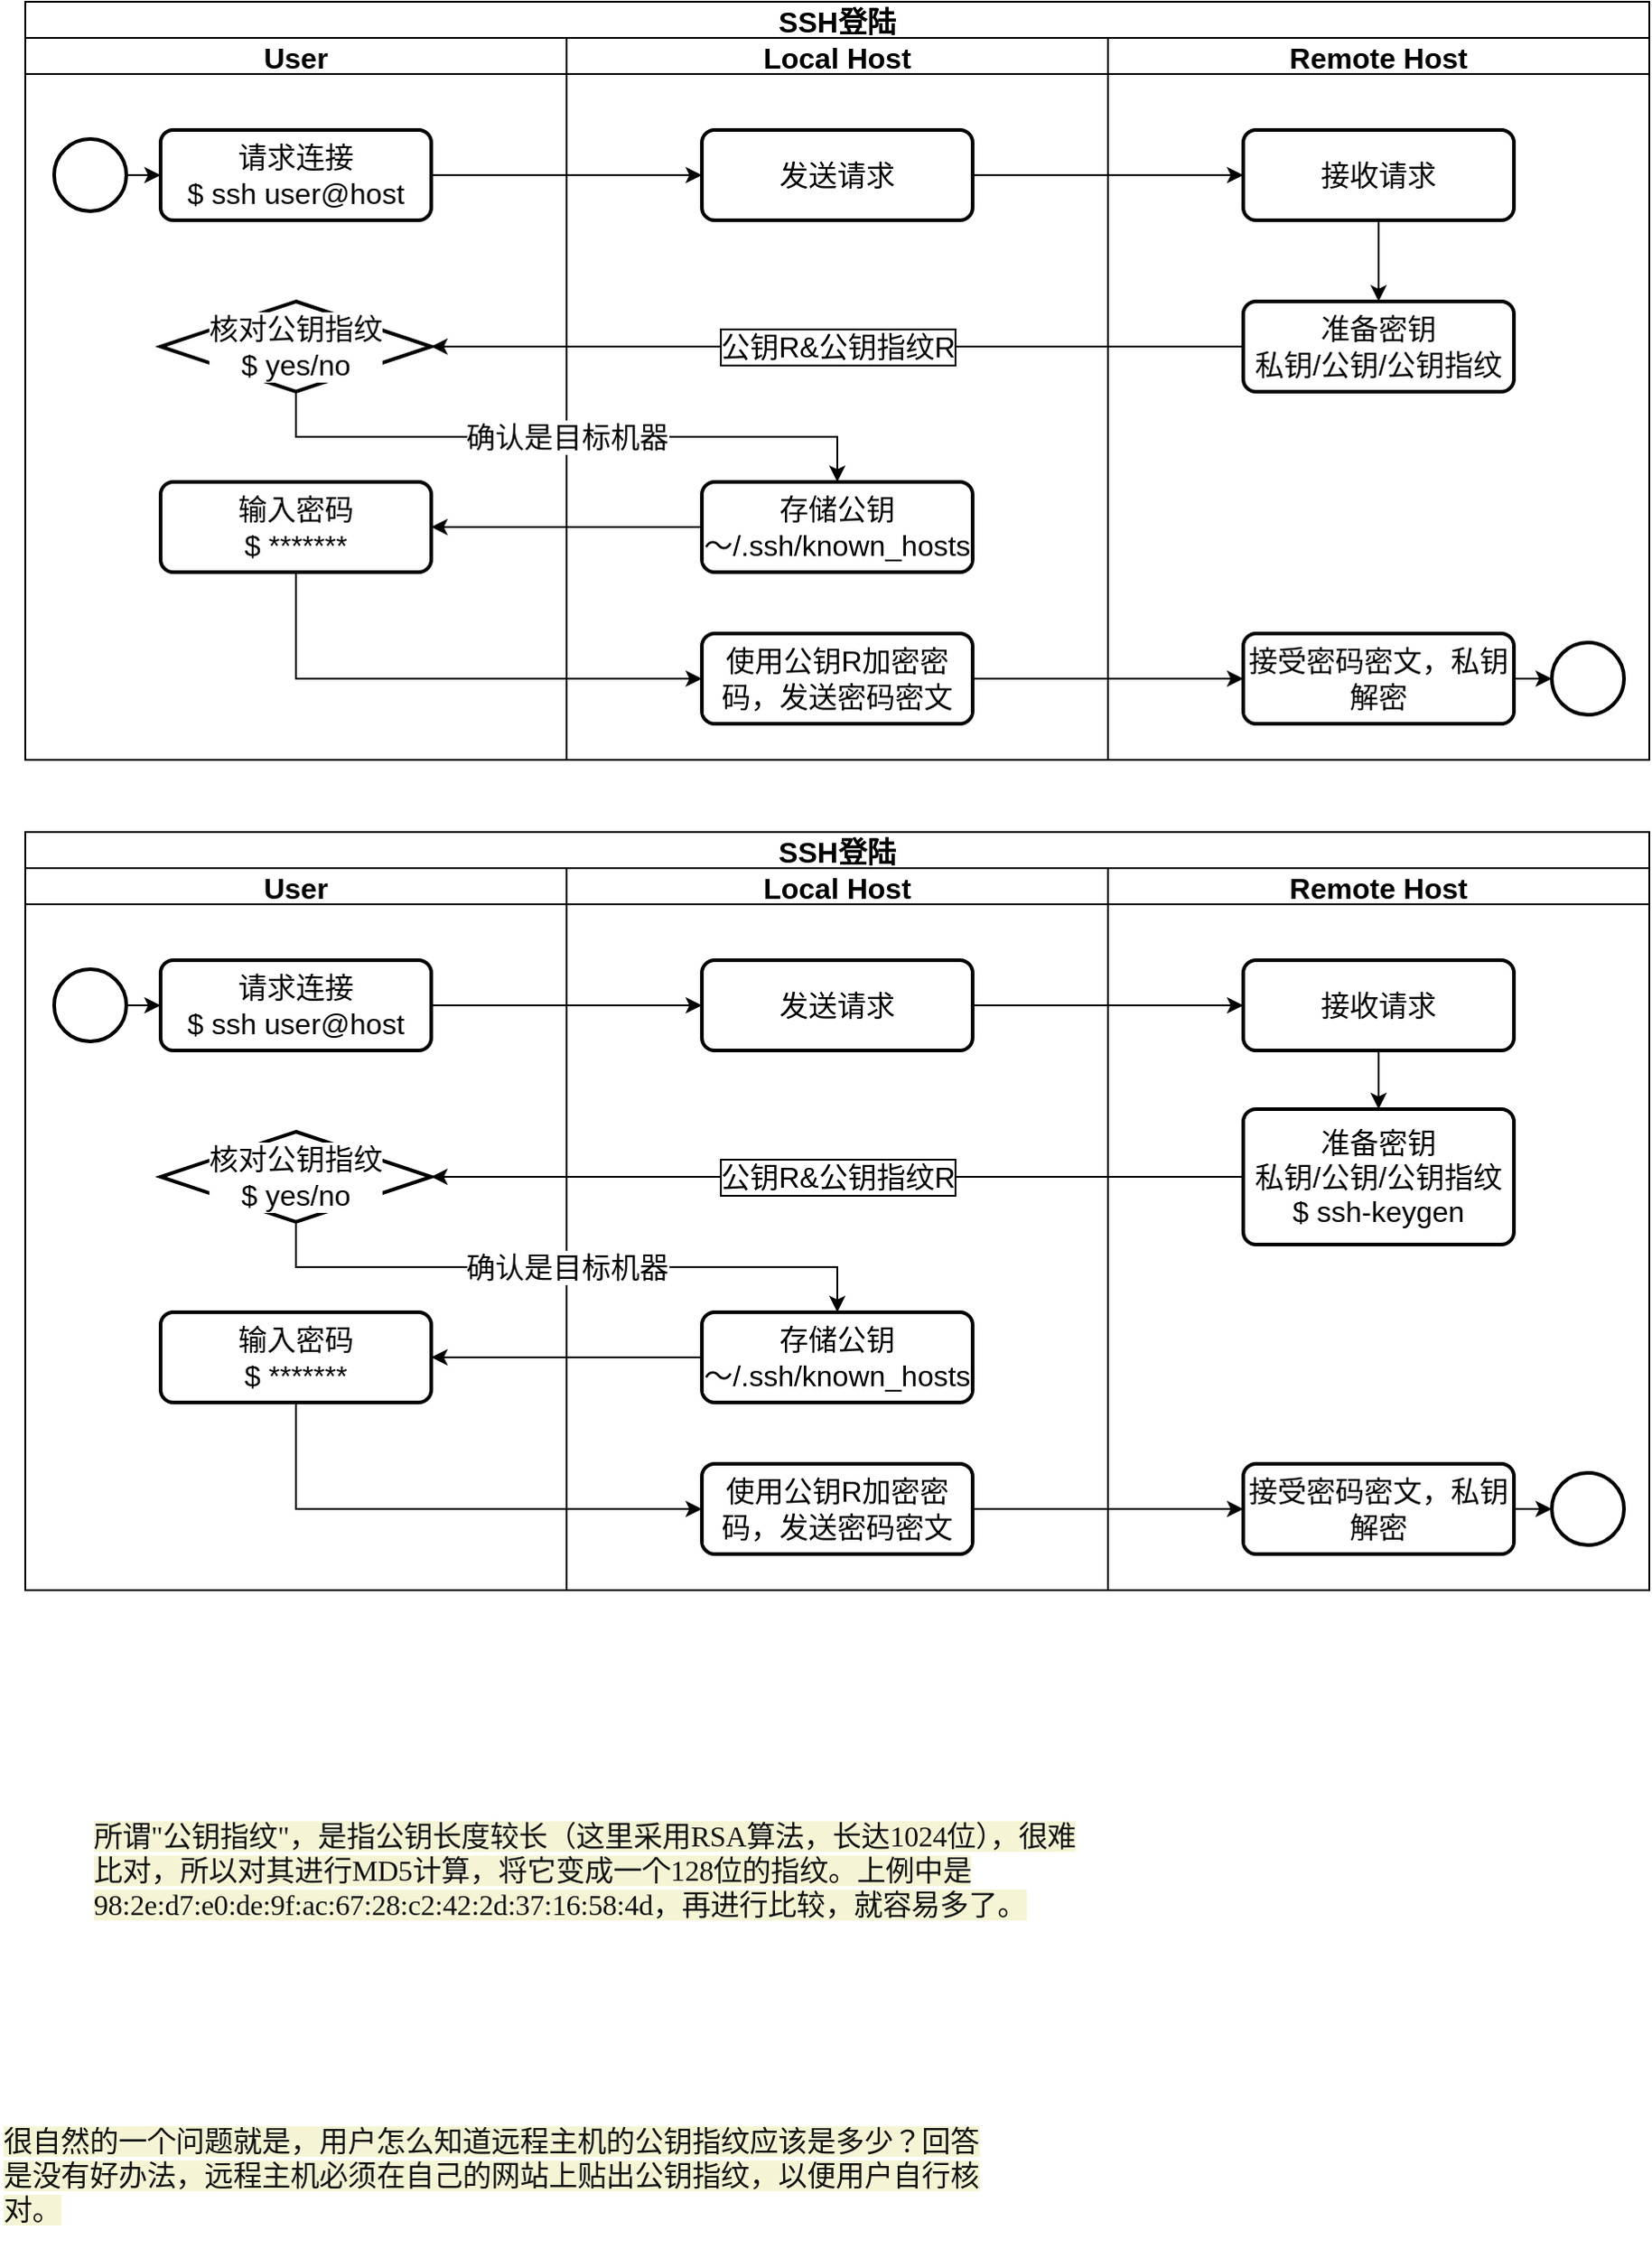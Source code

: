<mxfile version="15.4.3" type="github" pages="2">
  <diagram id="sL40cnhCUHc7l1gd73XX" name="Page-1">
    <mxGraphModel dx="1113" dy="722" grid="1" gridSize="10" guides="1" tooltips="1" connect="1" arrows="1" fold="1" page="1" pageScale="1" pageWidth="827" pageHeight="1169" math="0" shadow="0">
      <root>
        <mxCell id="0" />
        <mxCell id="1" parent="0" />
        <mxCell id="lCMnp1Lx_AAPGToCga8m-21" value="SSH登陆" style="swimlane;childLayout=stackLayout;resizeParent=1;resizeParentMax=0;startSize=20;fontSize=16;" vertex="1" parent="1">
          <mxGeometry x="174" width="900" height="420" as="geometry">
            <mxRectangle x="174" width="100" height="20" as="alternateBounds" />
          </mxGeometry>
        </mxCell>
        <mxCell id="lCMnp1Lx_AAPGToCga8m-67" value="User" style="swimlane;startSize=20;fontSize=16;" vertex="1" parent="lCMnp1Lx_AAPGToCga8m-21">
          <mxGeometry y="20" width="300" height="400" as="geometry">
            <mxRectangle y="20" width="30" height="650" as="alternateBounds" />
          </mxGeometry>
        </mxCell>
        <mxCell id="lCMnp1Lx_AAPGToCga8m-68" value="请求连接&lt;br&gt;$ ssh user@host" style="rounded=1;whiteSpace=wrap;html=1;absoluteArcSize=1;arcSize=14;strokeWidth=2;fontSize=16;labelBackgroundColor=default;" vertex="1" parent="lCMnp1Lx_AAPGToCga8m-67">
          <mxGeometry x="75" y="51" width="150" height="50" as="geometry" />
        </mxCell>
        <mxCell id="lCMnp1Lx_AAPGToCga8m-69" style="edgeStyle=orthogonalEdgeStyle;rounded=0;orthogonalLoop=1;jettySize=auto;html=1;fontSize=16;" edge="1" parent="lCMnp1Lx_AAPGToCga8m-67" source="lCMnp1Lx_AAPGToCga8m-70" target="lCMnp1Lx_AAPGToCga8m-68">
          <mxGeometry relative="1" as="geometry" />
        </mxCell>
        <mxCell id="lCMnp1Lx_AAPGToCga8m-70" value="" style="strokeWidth=2;html=1;shape=mxgraph.flowchart.start_2;whiteSpace=wrap;fontSize=16;labelBackgroundColor=default;" vertex="1" parent="lCMnp1Lx_AAPGToCga8m-67">
          <mxGeometry x="16" y="56" width="40" height="40" as="geometry" />
        </mxCell>
        <mxCell id="lCMnp1Lx_AAPGToCga8m-72" value="核对公钥指纹&lt;br&gt;$ yes/no" style="strokeWidth=2;html=1;shape=mxgraph.flowchart.decision;whiteSpace=wrap;fontSize=16;labelBackgroundColor=default;" vertex="1" parent="lCMnp1Lx_AAPGToCga8m-67">
          <mxGeometry x="75" y="146" width="150" height="50" as="geometry" />
        </mxCell>
        <mxCell id="lCMnp1Lx_AAPGToCga8m-74" value="输入密码&lt;br&gt;$ *******" style="rounded=1;whiteSpace=wrap;html=1;absoluteArcSize=1;arcSize=14;strokeWidth=2;fontSize=16;labelBackgroundColor=default;" vertex="1" parent="lCMnp1Lx_AAPGToCga8m-67">
          <mxGeometry x="75" y="246" width="150" height="50" as="geometry" />
        </mxCell>
        <mxCell id="lCMnp1Lx_AAPGToCga8m-22" value="Local Host" style="swimlane;startSize=20;fontSize=16;" vertex="1" parent="lCMnp1Lx_AAPGToCga8m-21">
          <mxGeometry x="300" y="20" width="300" height="400" as="geometry">
            <mxRectangle y="20" width="30" height="650" as="alternateBounds" />
          </mxGeometry>
        </mxCell>
        <mxCell id="lCMnp1Lx_AAPGToCga8m-30" value="发送请求" style="rounded=1;whiteSpace=wrap;html=1;absoluteArcSize=1;arcSize=14;strokeWidth=2;fontSize=16;labelBackgroundColor=default;" vertex="1" parent="lCMnp1Lx_AAPGToCga8m-22">
          <mxGeometry x="75" y="51" width="150" height="50" as="geometry" />
        </mxCell>
        <mxCell id="lCMnp1Lx_AAPGToCga8m-41" value="存储公钥&lt;br&gt;～/.ssh/known_hosts" style="rounded=1;whiteSpace=wrap;html=1;absoluteArcSize=1;arcSize=14;strokeWidth=2;fontSize=16;labelBackgroundColor=default;" vertex="1" parent="lCMnp1Lx_AAPGToCga8m-22">
          <mxGeometry x="75" y="246" width="150" height="50" as="geometry" />
        </mxCell>
        <mxCell id="lCMnp1Lx_AAPGToCga8m-43" value="使用公钥R加密密码，发送密码密文" style="rounded=1;whiteSpace=wrap;html=1;absoluteArcSize=1;arcSize=14;strokeWidth=2;fontSize=16;labelBackgroundColor=default;" vertex="1" parent="lCMnp1Lx_AAPGToCga8m-22">
          <mxGeometry x="75" y="330" width="150" height="50" as="geometry" />
        </mxCell>
        <mxCell id="lCMnp1Lx_AAPGToCga8m-23" value="Remote Host" style="swimlane;startSize=20;fontSize=16;" vertex="1" parent="lCMnp1Lx_AAPGToCga8m-21">
          <mxGeometry x="600" y="20" width="300" height="400" as="geometry" />
        </mxCell>
        <mxCell id="lCMnp1Lx_AAPGToCga8m-36" style="edgeStyle=orthogonalEdgeStyle;rounded=0;orthogonalLoop=1;jettySize=auto;html=1;fontSize=16;" edge="1" parent="lCMnp1Lx_AAPGToCga8m-23" source="lCMnp1Lx_AAPGToCga8m-33" target="lCMnp1Lx_AAPGToCga8m-35">
          <mxGeometry relative="1" as="geometry" />
        </mxCell>
        <mxCell id="lCMnp1Lx_AAPGToCga8m-33" value="接收请求" style="rounded=1;whiteSpace=wrap;html=1;absoluteArcSize=1;arcSize=14;strokeWidth=2;fontSize=16;labelBackgroundColor=default;" vertex="1" parent="lCMnp1Lx_AAPGToCga8m-23">
          <mxGeometry x="75" y="51" width="150" height="50" as="geometry" />
        </mxCell>
        <mxCell id="lCMnp1Lx_AAPGToCga8m-35" value="准备密钥&lt;br&gt;私钥/公钥/公钥指纹" style="rounded=1;whiteSpace=wrap;html=1;absoluteArcSize=1;arcSize=14;strokeWidth=2;fontSize=16;labelBackgroundColor=default;" vertex="1" parent="lCMnp1Lx_AAPGToCga8m-23">
          <mxGeometry x="75" y="146" width="150" height="50" as="geometry" />
        </mxCell>
        <mxCell id="lCMnp1Lx_AAPGToCga8m-91" style="edgeStyle=orthogonalEdgeStyle;rounded=0;orthogonalLoop=1;jettySize=auto;html=1;exitX=1;exitY=0.5;exitDx=0;exitDy=0;labelBackgroundColor=default;labelBorderColor=#000000;fontSize=16;fontColor=#007FFF;" edge="1" parent="lCMnp1Lx_AAPGToCga8m-23" source="lCMnp1Lx_AAPGToCga8m-81" target="lCMnp1Lx_AAPGToCga8m-90">
          <mxGeometry relative="1" as="geometry" />
        </mxCell>
        <mxCell id="lCMnp1Lx_AAPGToCga8m-81" value="接受密码密文，私钥解密" style="rounded=1;whiteSpace=wrap;html=1;absoluteArcSize=1;arcSize=14;strokeWidth=2;fontSize=16;labelBackgroundColor=default;" vertex="1" parent="lCMnp1Lx_AAPGToCga8m-23">
          <mxGeometry x="75" y="330" width="150" height="50" as="geometry" />
        </mxCell>
        <mxCell id="lCMnp1Lx_AAPGToCga8m-90" value="" style="strokeWidth=2;html=1;shape=mxgraph.flowchart.start_2;whiteSpace=wrap;fontSize=16;labelBackgroundColor=default;" vertex="1" parent="lCMnp1Lx_AAPGToCga8m-23">
          <mxGeometry x="246" y="335" width="40" height="40" as="geometry" />
        </mxCell>
        <mxCell id="lCMnp1Lx_AAPGToCga8m-34" style="edgeStyle=orthogonalEdgeStyle;rounded=0;orthogonalLoop=1;jettySize=auto;html=1;fontSize=16;" edge="1" parent="lCMnp1Lx_AAPGToCga8m-21" source="lCMnp1Lx_AAPGToCga8m-30" target="lCMnp1Lx_AAPGToCga8m-33">
          <mxGeometry relative="1" as="geometry" />
        </mxCell>
        <mxCell id="lCMnp1Lx_AAPGToCga8m-38" value="公钥R&amp;amp;公钥指纹R" style="edgeStyle=orthogonalEdgeStyle;rounded=0;orthogonalLoop=1;jettySize=auto;html=1;fontSize=16;labelBackgroundColor=default;labelBorderColor=#000000;" edge="1" parent="lCMnp1Lx_AAPGToCga8m-21" source="lCMnp1Lx_AAPGToCga8m-35" target="lCMnp1Lx_AAPGToCga8m-72">
          <mxGeometry relative="1" as="geometry">
            <mxPoint x="525" y="186.059" as="targetPoint" />
          </mxGeometry>
        </mxCell>
        <mxCell id="lCMnp1Lx_AAPGToCga8m-75" style="edgeStyle=orthogonalEdgeStyle;rounded=0;orthogonalLoop=1;jettySize=auto;html=1;labelBackgroundColor=default;fontSize=16;" edge="1" parent="lCMnp1Lx_AAPGToCga8m-21" source="lCMnp1Lx_AAPGToCga8m-68" target="lCMnp1Lx_AAPGToCga8m-30">
          <mxGeometry relative="1" as="geometry" />
        </mxCell>
        <mxCell id="lCMnp1Lx_AAPGToCga8m-76" value="确认是目标机器" style="edgeStyle=orthogonalEdgeStyle;rounded=0;orthogonalLoop=1;jettySize=auto;html=1;labelBackgroundColor=default;fontSize=16;" edge="1" parent="lCMnp1Lx_AAPGToCga8m-21" source="lCMnp1Lx_AAPGToCga8m-72" target="lCMnp1Lx_AAPGToCga8m-41">
          <mxGeometry relative="1" as="geometry">
            <Array as="points">
              <mxPoint x="150" y="241" />
              <mxPoint x="450" y="241" />
            </Array>
          </mxGeometry>
        </mxCell>
        <mxCell id="lCMnp1Lx_AAPGToCga8m-77" style="edgeStyle=orthogonalEdgeStyle;rounded=0;orthogonalLoop=1;jettySize=auto;html=1;labelBackgroundColor=default;labelBorderColor=#000000;fontSize=16;fontColor=#007FFF;" edge="1" parent="lCMnp1Lx_AAPGToCga8m-21" source="lCMnp1Lx_AAPGToCga8m-41" target="lCMnp1Lx_AAPGToCga8m-74">
          <mxGeometry relative="1" as="geometry" />
        </mxCell>
        <mxCell id="lCMnp1Lx_AAPGToCga8m-78" style="edgeStyle=orthogonalEdgeStyle;rounded=0;orthogonalLoop=1;jettySize=auto;html=1;labelBackgroundColor=default;labelBorderColor=#000000;fontSize=16;fontColor=#007FFF;entryX=0;entryY=0.5;entryDx=0;entryDy=0;" edge="1" parent="lCMnp1Lx_AAPGToCga8m-21" source="lCMnp1Lx_AAPGToCga8m-74" target="lCMnp1Lx_AAPGToCga8m-43">
          <mxGeometry relative="1" as="geometry">
            <Array as="points">
              <mxPoint x="150" y="375" />
            </Array>
          </mxGeometry>
        </mxCell>
        <mxCell id="lCMnp1Lx_AAPGToCga8m-82" style="edgeStyle=orthogonalEdgeStyle;rounded=0;orthogonalLoop=1;jettySize=auto;html=1;labelBackgroundColor=default;labelBorderColor=#000000;fontSize=16;fontColor=#007FFF;" edge="1" parent="lCMnp1Lx_AAPGToCga8m-21" source="lCMnp1Lx_AAPGToCga8m-43" target="lCMnp1Lx_AAPGToCga8m-81">
          <mxGeometry relative="1" as="geometry" />
        </mxCell>
        <mxCell id="lCMnp1Lx_AAPGToCga8m-92" value="SSH登陆" style="swimlane;childLayout=stackLayout;resizeParent=1;resizeParentMax=0;startSize=20;fontSize=16;" vertex="1" parent="1">
          <mxGeometry x="174" y="460" width="900" height="420" as="geometry">
            <mxRectangle x="174" width="100" height="20" as="alternateBounds" />
          </mxGeometry>
        </mxCell>
        <mxCell id="lCMnp1Lx_AAPGToCga8m-93" value="User" style="swimlane;startSize=20;fontSize=16;" vertex="1" parent="lCMnp1Lx_AAPGToCga8m-92">
          <mxGeometry y="20" width="300" height="400" as="geometry">
            <mxRectangle y="20" width="30" height="650" as="alternateBounds" />
          </mxGeometry>
        </mxCell>
        <mxCell id="lCMnp1Lx_AAPGToCga8m-94" value="请求连接&lt;br&gt;$ ssh user@host" style="rounded=1;whiteSpace=wrap;html=1;absoluteArcSize=1;arcSize=14;strokeWidth=2;fontSize=16;labelBackgroundColor=default;" vertex="1" parent="lCMnp1Lx_AAPGToCga8m-93">
          <mxGeometry x="75" y="51" width="150" height="50" as="geometry" />
        </mxCell>
        <mxCell id="lCMnp1Lx_AAPGToCga8m-95" style="edgeStyle=orthogonalEdgeStyle;rounded=0;orthogonalLoop=1;jettySize=auto;html=1;fontSize=16;" edge="1" parent="lCMnp1Lx_AAPGToCga8m-93" source="lCMnp1Lx_AAPGToCga8m-96" target="lCMnp1Lx_AAPGToCga8m-94">
          <mxGeometry relative="1" as="geometry" />
        </mxCell>
        <mxCell id="lCMnp1Lx_AAPGToCga8m-96" value="" style="strokeWidth=2;html=1;shape=mxgraph.flowchart.start_2;whiteSpace=wrap;fontSize=16;labelBackgroundColor=default;" vertex="1" parent="lCMnp1Lx_AAPGToCga8m-93">
          <mxGeometry x="16" y="56" width="40" height="40" as="geometry" />
        </mxCell>
        <mxCell id="lCMnp1Lx_AAPGToCga8m-97" value="核对公钥指纹&lt;br&gt;$ yes/no" style="strokeWidth=2;html=1;shape=mxgraph.flowchart.decision;whiteSpace=wrap;fontSize=16;labelBackgroundColor=default;" vertex="1" parent="lCMnp1Lx_AAPGToCga8m-93">
          <mxGeometry x="75" y="146" width="150" height="50" as="geometry" />
        </mxCell>
        <mxCell id="lCMnp1Lx_AAPGToCga8m-98" value="输入密码&lt;br&gt;$ *******" style="rounded=1;whiteSpace=wrap;html=1;absoluteArcSize=1;arcSize=14;strokeWidth=2;fontSize=16;labelBackgroundColor=default;" vertex="1" parent="lCMnp1Lx_AAPGToCga8m-93">
          <mxGeometry x="75" y="246" width="150" height="50" as="geometry" />
        </mxCell>
        <mxCell id="lCMnp1Lx_AAPGToCga8m-99" value="Local Host" style="swimlane;startSize=20;fontSize=16;" vertex="1" parent="lCMnp1Lx_AAPGToCga8m-92">
          <mxGeometry x="300" y="20" width="300" height="400" as="geometry">
            <mxRectangle y="20" width="30" height="650" as="alternateBounds" />
          </mxGeometry>
        </mxCell>
        <mxCell id="lCMnp1Lx_AAPGToCga8m-100" value="发送请求" style="rounded=1;whiteSpace=wrap;html=1;absoluteArcSize=1;arcSize=14;strokeWidth=2;fontSize=16;labelBackgroundColor=default;" vertex="1" parent="lCMnp1Lx_AAPGToCga8m-99">
          <mxGeometry x="75" y="51" width="150" height="50" as="geometry" />
        </mxCell>
        <mxCell id="lCMnp1Lx_AAPGToCga8m-101" value="存储公钥&lt;br&gt;～/.ssh/known_hosts" style="rounded=1;whiteSpace=wrap;html=1;absoluteArcSize=1;arcSize=14;strokeWidth=2;fontSize=16;labelBackgroundColor=default;" vertex="1" parent="lCMnp1Lx_AAPGToCga8m-99">
          <mxGeometry x="75" y="246" width="150" height="50" as="geometry" />
        </mxCell>
        <mxCell id="lCMnp1Lx_AAPGToCga8m-102" value="使用公钥R加密密码，发送密码密文" style="rounded=1;whiteSpace=wrap;html=1;absoluteArcSize=1;arcSize=14;strokeWidth=2;fontSize=16;labelBackgroundColor=default;" vertex="1" parent="lCMnp1Lx_AAPGToCga8m-99">
          <mxGeometry x="75" y="330" width="150" height="50" as="geometry" />
        </mxCell>
        <mxCell id="lCMnp1Lx_AAPGToCga8m-110" style="edgeStyle=orthogonalEdgeStyle;rounded=0;orthogonalLoop=1;jettySize=auto;html=1;fontSize=16;" edge="1" parent="lCMnp1Lx_AAPGToCga8m-92" source="lCMnp1Lx_AAPGToCga8m-100" target="lCMnp1Lx_AAPGToCga8m-105">
          <mxGeometry relative="1" as="geometry" />
        </mxCell>
        <mxCell id="lCMnp1Lx_AAPGToCga8m-111" value="公钥R&amp;amp;公钥指纹R" style="edgeStyle=orthogonalEdgeStyle;rounded=0;orthogonalLoop=1;jettySize=auto;html=1;fontSize=16;labelBackgroundColor=default;labelBorderColor=#000000;" edge="1" parent="lCMnp1Lx_AAPGToCga8m-92" source="lCMnp1Lx_AAPGToCga8m-106" target="lCMnp1Lx_AAPGToCga8m-97">
          <mxGeometry relative="1" as="geometry">
            <mxPoint x="525" y="186.059" as="targetPoint" />
          </mxGeometry>
        </mxCell>
        <mxCell id="lCMnp1Lx_AAPGToCga8m-112" style="edgeStyle=orthogonalEdgeStyle;rounded=0;orthogonalLoop=1;jettySize=auto;html=1;labelBackgroundColor=default;fontSize=16;" edge="1" parent="lCMnp1Lx_AAPGToCga8m-92" source="lCMnp1Lx_AAPGToCga8m-94" target="lCMnp1Lx_AAPGToCga8m-100">
          <mxGeometry relative="1" as="geometry" />
        </mxCell>
        <mxCell id="lCMnp1Lx_AAPGToCga8m-113" value="确认是目标机器" style="edgeStyle=orthogonalEdgeStyle;rounded=0;orthogonalLoop=1;jettySize=auto;html=1;labelBackgroundColor=default;fontSize=16;" edge="1" parent="lCMnp1Lx_AAPGToCga8m-92" source="lCMnp1Lx_AAPGToCga8m-97" target="lCMnp1Lx_AAPGToCga8m-101">
          <mxGeometry relative="1" as="geometry">
            <Array as="points">
              <mxPoint x="150" y="241" />
              <mxPoint x="450" y="241" />
            </Array>
          </mxGeometry>
        </mxCell>
        <mxCell id="lCMnp1Lx_AAPGToCga8m-114" style="edgeStyle=orthogonalEdgeStyle;rounded=0;orthogonalLoop=1;jettySize=auto;html=1;labelBackgroundColor=default;labelBorderColor=#000000;fontSize=16;fontColor=#007FFF;" edge="1" parent="lCMnp1Lx_AAPGToCga8m-92" source="lCMnp1Lx_AAPGToCga8m-101" target="lCMnp1Lx_AAPGToCga8m-98">
          <mxGeometry relative="1" as="geometry" />
        </mxCell>
        <mxCell id="lCMnp1Lx_AAPGToCga8m-115" style="edgeStyle=orthogonalEdgeStyle;rounded=0;orthogonalLoop=1;jettySize=auto;html=1;labelBackgroundColor=default;labelBorderColor=#000000;fontSize=16;fontColor=#007FFF;entryX=0;entryY=0.5;entryDx=0;entryDy=0;" edge="1" parent="lCMnp1Lx_AAPGToCga8m-92" source="lCMnp1Lx_AAPGToCga8m-98" target="lCMnp1Lx_AAPGToCga8m-102">
          <mxGeometry relative="1" as="geometry">
            <Array as="points">
              <mxPoint x="150" y="375" />
            </Array>
          </mxGeometry>
        </mxCell>
        <mxCell id="lCMnp1Lx_AAPGToCga8m-116" style="edgeStyle=orthogonalEdgeStyle;rounded=0;orthogonalLoop=1;jettySize=auto;html=1;labelBackgroundColor=default;labelBorderColor=#000000;fontSize=16;fontColor=#007FFF;" edge="1" parent="lCMnp1Lx_AAPGToCga8m-92" source="lCMnp1Lx_AAPGToCga8m-102" target="lCMnp1Lx_AAPGToCga8m-108">
          <mxGeometry relative="1" as="geometry" />
        </mxCell>
        <mxCell id="lCMnp1Lx_AAPGToCga8m-103" value="Remote Host" style="swimlane;startSize=20;fontSize=16;" vertex="1" parent="lCMnp1Lx_AAPGToCga8m-92">
          <mxGeometry x="600" y="20" width="300" height="400" as="geometry" />
        </mxCell>
        <mxCell id="lCMnp1Lx_AAPGToCga8m-104" style="edgeStyle=orthogonalEdgeStyle;rounded=0;orthogonalLoop=1;jettySize=auto;html=1;fontSize=16;" edge="1" parent="lCMnp1Lx_AAPGToCga8m-103" source="lCMnp1Lx_AAPGToCga8m-105" target="lCMnp1Lx_AAPGToCga8m-106">
          <mxGeometry relative="1" as="geometry" />
        </mxCell>
        <mxCell id="lCMnp1Lx_AAPGToCga8m-105" value="接收请求" style="rounded=1;whiteSpace=wrap;html=1;absoluteArcSize=1;arcSize=14;strokeWidth=2;fontSize=16;labelBackgroundColor=default;" vertex="1" parent="lCMnp1Lx_AAPGToCga8m-103">
          <mxGeometry x="75" y="51" width="150" height="50" as="geometry" />
        </mxCell>
        <mxCell id="lCMnp1Lx_AAPGToCga8m-106" value="准备密钥&lt;br&gt;私钥/公钥/公钥指纹&lt;br&gt;$&amp;nbsp;ssh-keygen" style="rounded=1;whiteSpace=wrap;html=1;absoluteArcSize=1;arcSize=14;strokeWidth=2;fontSize=16;labelBackgroundColor=default;" vertex="1" parent="lCMnp1Lx_AAPGToCga8m-103">
          <mxGeometry x="75" y="133.5" width="150" height="75" as="geometry" />
        </mxCell>
        <mxCell id="lCMnp1Lx_AAPGToCga8m-107" style="edgeStyle=orthogonalEdgeStyle;rounded=0;orthogonalLoop=1;jettySize=auto;html=1;exitX=1;exitY=0.5;exitDx=0;exitDy=0;labelBackgroundColor=default;labelBorderColor=#000000;fontSize=16;fontColor=#007FFF;" edge="1" parent="lCMnp1Lx_AAPGToCga8m-103" source="lCMnp1Lx_AAPGToCga8m-108" target="lCMnp1Lx_AAPGToCga8m-109">
          <mxGeometry relative="1" as="geometry" />
        </mxCell>
        <mxCell id="lCMnp1Lx_AAPGToCga8m-108" value="接受密码密文，私钥解密" style="rounded=1;whiteSpace=wrap;html=1;absoluteArcSize=1;arcSize=14;strokeWidth=2;fontSize=16;labelBackgroundColor=default;" vertex="1" parent="lCMnp1Lx_AAPGToCga8m-103">
          <mxGeometry x="75" y="330" width="150" height="50" as="geometry" />
        </mxCell>
        <mxCell id="lCMnp1Lx_AAPGToCga8m-109" value="" style="strokeWidth=2;html=1;shape=mxgraph.flowchart.start_2;whiteSpace=wrap;fontSize=16;labelBackgroundColor=default;" vertex="1" parent="lCMnp1Lx_AAPGToCga8m-103">
          <mxGeometry x="246" y="335" width="40" height="40" as="geometry" />
        </mxCell>
        <mxCell id="lCMnp1Lx_AAPGToCga8m-118" value="&lt;meta charset=&quot;utf-8&quot;&gt;&lt;span style=&quot;color: rgb(17, 17, 17); font-family: georgia, serif; font-size: 16px; font-style: normal; font-weight: 400; letter-spacing: -0.1px; text-align: left; text-indent: 0px; text-transform: none; word-spacing: 2px; background-color: rgb(245, 245, 213); display: inline; float: none;&quot;&gt;所谓&quot;公钥指纹&quot;，是指公钥长度较长（这里采用RSA算法，长达1024位），很难比对，所以对其进行MD5计算，将它变成一个128位的指纹。上例中是98:2e:d7:e0:de:9f:ac:67:28:c2:42:2d:37:16:58:4d，再进行比较，就容易多了。&lt;/span&gt;" style="text;whiteSpace=wrap;html=1;fontSize=16;fontColor=#007FFF;" vertex="1" parent="1">
          <mxGeometry x="210" y="1000" width="550" height="100" as="geometry" />
        </mxCell>
        <mxCell id="lCMnp1Lx_AAPGToCga8m-119" value="&lt;meta charset=&quot;utf-8&quot;&gt;&lt;span style=&quot;color: rgb(17, 17, 17); font-family: georgia, serif; font-size: 16px; font-style: normal; font-weight: 400; letter-spacing: -0.1px; text-align: left; text-indent: 0px; text-transform: none; word-spacing: 2px; background-color: rgb(245, 245, 213); display: inline; float: none;&quot;&gt;很自然的一个问题就是，用户怎么知道远程主机的公钥指纹应该是多少？回答是没有好办法，远程主机必须在自己的网站上贴出公钥指纹，以便用户自行核对。&lt;/span&gt;" style="text;whiteSpace=wrap;html=1;fontSize=16;fontColor=#007FFF;" vertex="1" parent="1">
          <mxGeometry x="160" y="1169" width="550" height="80" as="geometry" />
        </mxCell>
      </root>
    </mxGraphModel>
  </diagram>
  <diagram id="_yoLdNOlCfVceN7bDE-4" name="Page-2">
    <mxGraphModel dx="946" dy="614" grid="1" gridSize="10" guides="1" tooltips="1" connect="1" arrows="1" fold="1" page="1" pageScale="1" pageWidth="827" pageHeight="1169" math="0" shadow="0">
      <root>
        <mxCell id="2hDs4UFd2B2TN_htniy0-0" />
        <mxCell id="2hDs4UFd2B2TN_htniy0-1" parent="2hDs4UFd2B2TN_htniy0-0" />
        <mxCell id="2hDs4UFd2B2TN_htniy0-2" value="SSH免密登陆" style="swimlane;childLayout=stackLayout;resizeParent=1;resizeParentMax=0;startSize=20;fontSize=16;" vertex="1" parent="2hDs4UFd2B2TN_htniy0-1">
          <mxGeometry x="174" y="30" width="900" height="420" as="geometry">
            <mxRectangle x="174" width="100" height="20" as="alternateBounds" />
          </mxGeometry>
        </mxCell>
        <mxCell id="2hDs4UFd2B2TN_htniy0-3" value="User" style="swimlane;startSize=20;fontSize=16;" vertex="1" parent="2hDs4UFd2B2TN_htniy0-2">
          <mxGeometry y="20" width="300" height="400" as="geometry">
            <mxRectangle y="20" width="30" height="650" as="alternateBounds" />
          </mxGeometry>
        </mxCell>
        <mxCell id="2hDs4UFd2B2TN_htniy0-4" value="请求连接&lt;br&gt;$ ssh user@host" style="rounded=1;whiteSpace=wrap;html=1;absoluteArcSize=1;arcSize=14;strokeWidth=2;fontSize=16;labelBackgroundColor=default;" vertex="1" parent="2hDs4UFd2B2TN_htniy0-3">
          <mxGeometry x="75" y="51" width="150" height="50" as="geometry" />
        </mxCell>
        <mxCell id="2hDs4UFd2B2TN_htniy0-5" style="edgeStyle=orthogonalEdgeStyle;rounded=0;orthogonalLoop=1;jettySize=auto;html=1;fontSize=16;" edge="1" parent="2hDs4UFd2B2TN_htniy0-3" source="2hDs4UFd2B2TN_htniy0-6" target="2hDs4UFd2B2TN_htniy0-4">
          <mxGeometry relative="1" as="geometry" />
        </mxCell>
        <mxCell id="2hDs4UFd2B2TN_htniy0-6" value="" style="strokeWidth=2;html=1;shape=mxgraph.flowchart.start_2;whiteSpace=wrap;fontSize=16;labelBackgroundColor=default;" vertex="1" parent="2hDs4UFd2B2TN_htniy0-3">
          <mxGeometry x="16" y="56" width="40" height="40" as="geometry" />
        </mxCell>
        <mxCell id="2hDs4UFd2B2TN_htniy0-7" value="核对公钥指纹&lt;br&gt;$ yes/no" style="strokeWidth=2;html=1;shape=mxgraph.flowchart.decision;whiteSpace=wrap;fontSize=16;labelBackgroundColor=default;" vertex="1" parent="2hDs4UFd2B2TN_htniy0-3">
          <mxGeometry x="75" y="146" width="150" height="50" as="geometry" />
        </mxCell>
        <mxCell id="2hDs4UFd2B2TN_htniy0-8" value="输入密码&lt;br&gt;$ *******" style="rounded=1;whiteSpace=wrap;html=1;absoluteArcSize=1;arcSize=14;strokeWidth=2;fontSize=16;labelBackgroundColor=default;" vertex="1" parent="2hDs4UFd2B2TN_htniy0-3">
          <mxGeometry x="75" y="246" width="150" height="50" as="geometry" />
        </mxCell>
        <mxCell id="2hDs4UFd2B2TN_htniy0-9" value="Local Host" style="swimlane;startSize=20;fontSize=16;" vertex="1" parent="2hDs4UFd2B2TN_htniy0-2">
          <mxGeometry x="300" y="20" width="300" height="400" as="geometry">
            <mxRectangle y="20" width="30" height="650" as="alternateBounds" />
          </mxGeometry>
        </mxCell>
        <mxCell id="2hDs4UFd2B2TN_htniy0-10" value="发送请求" style="rounded=1;whiteSpace=wrap;html=1;absoluteArcSize=1;arcSize=14;strokeWidth=2;fontSize=16;labelBackgroundColor=default;" vertex="1" parent="2hDs4UFd2B2TN_htniy0-9">
          <mxGeometry x="75" y="51" width="150" height="50" as="geometry" />
        </mxCell>
        <mxCell id="2hDs4UFd2B2TN_htniy0-11" value="存储公钥&lt;br&gt;～/.ssh/known_hosts" style="rounded=1;whiteSpace=wrap;html=1;absoluteArcSize=1;arcSize=14;strokeWidth=2;fontSize=16;labelBackgroundColor=default;" vertex="1" parent="2hDs4UFd2B2TN_htniy0-9">
          <mxGeometry x="75" y="246" width="150" height="50" as="geometry" />
        </mxCell>
        <mxCell id="2hDs4UFd2B2TN_htniy0-12" value="使用公钥R加密密码，发送密码密文" style="rounded=1;whiteSpace=wrap;html=1;absoluteArcSize=1;arcSize=14;strokeWidth=2;fontSize=16;labelBackgroundColor=default;" vertex="1" parent="2hDs4UFd2B2TN_htniy0-9">
          <mxGeometry x="75" y="330" width="150" height="50" as="geometry" />
        </mxCell>
        <mxCell id="2hDs4UFd2B2TN_htniy0-13" value="Remote Host" style="swimlane;startSize=20;fontSize=16;" vertex="1" parent="2hDs4UFd2B2TN_htniy0-2">
          <mxGeometry x="600" y="20" width="300" height="400" as="geometry" />
        </mxCell>
        <mxCell id="2hDs4UFd2B2TN_htniy0-14" style="edgeStyle=orthogonalEdgeStyle;rounded=0;orthogonalLoop=1;jettySize=auto;html=1;fontSize=16;" edge="1" parent="2hDs4UFd2B2TN_htniy0-13" source="2hDs4UFd2B2TN_htniy0-15" target="2hDs4UFd2B2TN_htniy0-16">
          <mxGeometry relative="1" as="geometry" />
        </mxCell>
        <mxCell id="2hDs4UFd2B2TN_htniy0-15" value="接收请求" style="rounded=1;whiteSpace=wrap;html=1;absoluteArcSize=1;arcSize=14;strokeWidth=2;fontSize=16;labelBackgroundColor=default;" vertex="1" parent="2hDs4UFd2B2TN_htniy0-13">
          <mxGeometry x="75" y="51" width="150" height="50" as="geometry" />
        </mxCell>
        <mxCell id="2hDs4UFd2B2TN_htniy0-16" value="准备密钥&lt;br&gt;私钥/公钥/公钥指纹" style="rounded=1;whiteSpace=wrap;html=1;absoluteArcSize=1;arcSize=14;strokeWidth=2;fontSize=16;labelBackgroundColor=default;" vertex="1" parent="2hDs4UFd2B2TN_htniy0-13">
          <mxGeometry x="75" y="146" width="150" height="50" as="geometry" />
        </mxCell>
        <mxCell id="2hDs4UFd2B2TN_htniy0-17" style="edgeStyle=orthogonalEdgeStyle;rounded=0;orthogonalLoop=1;jettySize=auto;html=1;exitX=1;exitY=0.5;exitDx=0;exitDy=0;labelBackgroundColor=default;labelBorderColor=#000000;fontSize=16;fontColor=#007FFF;" edge="1" parent="2hDs4UFd2B2TN_htniy0-13" source="2hDs4UFd2B2TN_htniy0-18" target="2hDs4UFd2B2TN_htniy0-19">
          <mxGeometry relative="1" as="geometry" />
        </mxCell>
        <mxCell id="2hDs4UFd2B2TN_htniy0-18" value="接受密码密文，私钥解密" style="rounded=1;whiteSpace=wrap;html=1;absoluteArcSize=1;arcSize=14;strokeWidth=2;fontSize=16;labelBackgroundColor=default;" vertex="1" parent="2hDs4UFd2B2TN_htniy0-13">
          <mxGeometry x="75" y="330" width="150" height="50" as="geometry" />
        </mxCell>
        <mxCell id="2hDs4UFd2B2TN_htniy0-19" value="" style="strokeWidth=2;html=1;shape=mxgraph.flowchart.start_2;whiteSpace=wrap;fontSize=16;labelBackgroundColor=default;" vertex="1" parent="2hDs4UFd2B2TN_htniy0-13">
          <mxGeometry x="246" y="335" width="40" height="40" as="geometry" />
        </mxCell>
        <mxCell id="2hDs4UFd2B2TN_htniy0-20" style="edgeStyle=orthogonalEdgeStyle;rounded=0;orthogonalLoop=1;jettySize=auto;html=1;fontSize=16;" edge="1" parent="2hDs4UFd2B2TN_htniy0-2" source="2hDs4UFd2B2TN_htniy0-10" target="2hDs4UFd2B2TN_htniy0-15">
          <mxGeometry relative="1" as="geometry" />
        </mxCell>
        <mxCell id="2hDs4UFd2B2TN_htniy0-21" value="公钥R&amp;amp;公钥指纹R" style="edgeStyle=orthogonalEdgeStyle;rounded=0;orthogonalLoop=1;jettySize=auto;html=1;fontSize=16;labelBackgroundColor=default;labelBorderColor=#000000;" edge="1" parent="2hDs4UFd2B2TN_htniy0-2" source="2hDs4UFd2B2TN_htniy0-16" target="2hDs4UFd2B2TN_htniy0-7">
          <mxGeometry relative="1" as="geometry">
            <mxPoint x="525" y="186.059" as="targetPoint" />
          </mxGeometry>
        </mxCell>
        <mxCell id="2hDs4UFd2B2TN_htniy0-22" style="edgeStyle=orthogonalEdgeStyle;rounded=0;orthogonalLoop=1;jettySize=auto;html=1;labelBackgroundColor=default;fontSize=16;" edge="1" parent="2hDs4UFd2B2TN_htniy0-2" source="2hDs4UFd2B2TN_htniy0-4" target="2hDs4UFd2B2TN_htniy0-10">
          <mxGeometry relative="1" as="geometry" />
        </mxCell>
        <mxCell id="2hDs4UFd2B2TN_htniy0-23" value="确认是目标机器" style="edgeStyle=orthogonalEdgeStyle;rounded=0;orthogonalLoop=1;jettySize=auto;html=1;labelBackgroundColor=default;fontSize=16;" edge="1" parent="2hDs4UFd2B2TN_htniy0-2" source="2hDs4UFd2B2TN_htniy0-7" target="2hDs4UFd2B2TN_htniy0-11">
          <mxGeometry relative="1" as="geometry">
            <Array as="points">
              <mxPoint x="150" y="241" />
              <mxPoint x="450" y="241" />
            </Array>
          </mxGeometry>
        </mxCell>
        <mxCell id="2hDs4UFd2B2TN_htniy0-24" style="edgeStyle=orthogonalEdgeStyle;rounded=0;orthogonalLoop=1;jettySize=auto;html=1;labelBackgroundColor=default;labelBorderColor=#000000;fontSize=16;fontColor=#007FFF;" edge="1" parent="2hDs4UFd2B2TN_htniy0-2" source="2hDs4UFd2B2TN_htniy0-11" target="2hDs4UFd2B2TN_htniy0-8">
          <mxGeometry relative="1" as="geometry" />
        </mxCell>
        <mxCell id="2hDs4UFd2B2TN_htniy0-25" style="edgeStyle=orthogonalEdgeStyle;rounded=0;orthogonalLoop=1;jettySize=auto;html=1;labelBackgroundColor=default;labelBorderColor=#000000;fontSize=16;fontColor=#007FFF;entryX=0;entryY=0.5;entryDx=0;entryDy=0;" edge="1" parent="2hDs4UFd2B2TN_htniy0-2" source="2hDs4UFd2B2TN_htniy0-8" target="2hDs4UFd2B2TN_htniy0-12">
          <mxGeometry relative="1" as="geometry">
            <Array as="points">
              <mxPoint x="150" y="375" />
            </Array>
          </mxGeometry>
        </mxCell>
        <mxCell id="2hDs4UFd2B2TN_htniy0-26" style="edgeStyle=orthogonalEdgeStyle;rounded=0;orthogonalLoop=1;jettySize=auto;html=1;labelBackgroundColor=default;labelBorderColor=#000000;fontSize=16;fontColor=#007FFF;" edge="1" parent="2hDs4UFd2B2TN_htniy0-2" source="2hDs4UFd2B2TN_htniy0-12" target="2hDs4UFd2B2TN_htniy0-18">
          <mxGeometry relative="1" as="geometry" />
        </mxCell>
      </root>
    </mxGraphModel>
  </diagram>
</mxfile>
